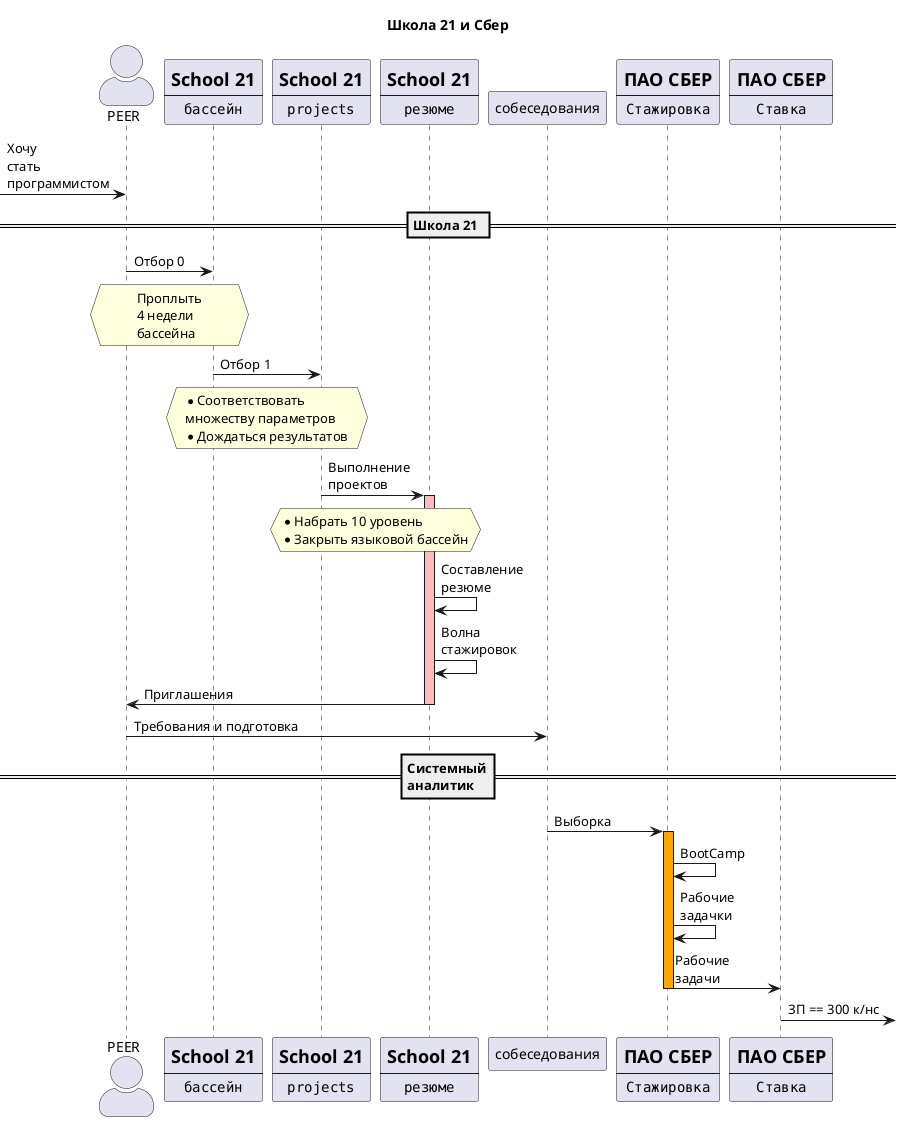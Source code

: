 @startuml
skinparam responseMessageBelowArrow true
skinparam actorStyle awesome

title Школа 21 и Сбер

actor PEER as peer
participant sch21_t [
=School 21
----
""бассейн""
]
participant sch21_prj [
=School 21
----
""projects""
]

participant sch21_cv [
=School 21
----
""резюме""
]
participant собеседования as собес
participant pao_sber_intern[
= ПАО СБЕР
----
""Стажировка""
]
participant pao_sber_job[
= ПАО СБЕР
----
""Ставка""
]

[-> peer : Хочу\nстать\nпрограммистом

== Школа 21 ==
peer  -> sch21_t: Отбор 0
hnote over peer, sch21_t
Проплыть
4 недели
бассейна
end hnote

sch21_t  -> sch21_prj: Отбор 1
hnote over sch21_t, sch21_prj
* Соответствовать
множеству параметров
* Дождаться результатов
end hnote

sch21_prj -> sch21_cv++#FFBBBB: Выполнение\nпроектов
hnote over sch21_prj , sch21_cv
* Набрать 10 уровень
* Закрыть языковой бассейн
end hnote


sch21_cv-> sch21_cv : Составление\nрезюме
sch21_cv -> sch21_cv : Волна\nстажировок
sch21_cv-> peer--: Приглашения


peer -> собес: Требования и подготовка

== Системный\nаналитик ==

собес -> pao_sber_intern++#orange: Выборка
pao_sber_intern -> pao_sber_intern: BootCamp
pao_sber_intern -> pao_sber_intern: Рабочие\nзадачки
pao_sber_intern -> pao_sber_job--: Рабочие\nзадачи

pao_sber_job ->] : ЗП == 300 к/нс
@enduml